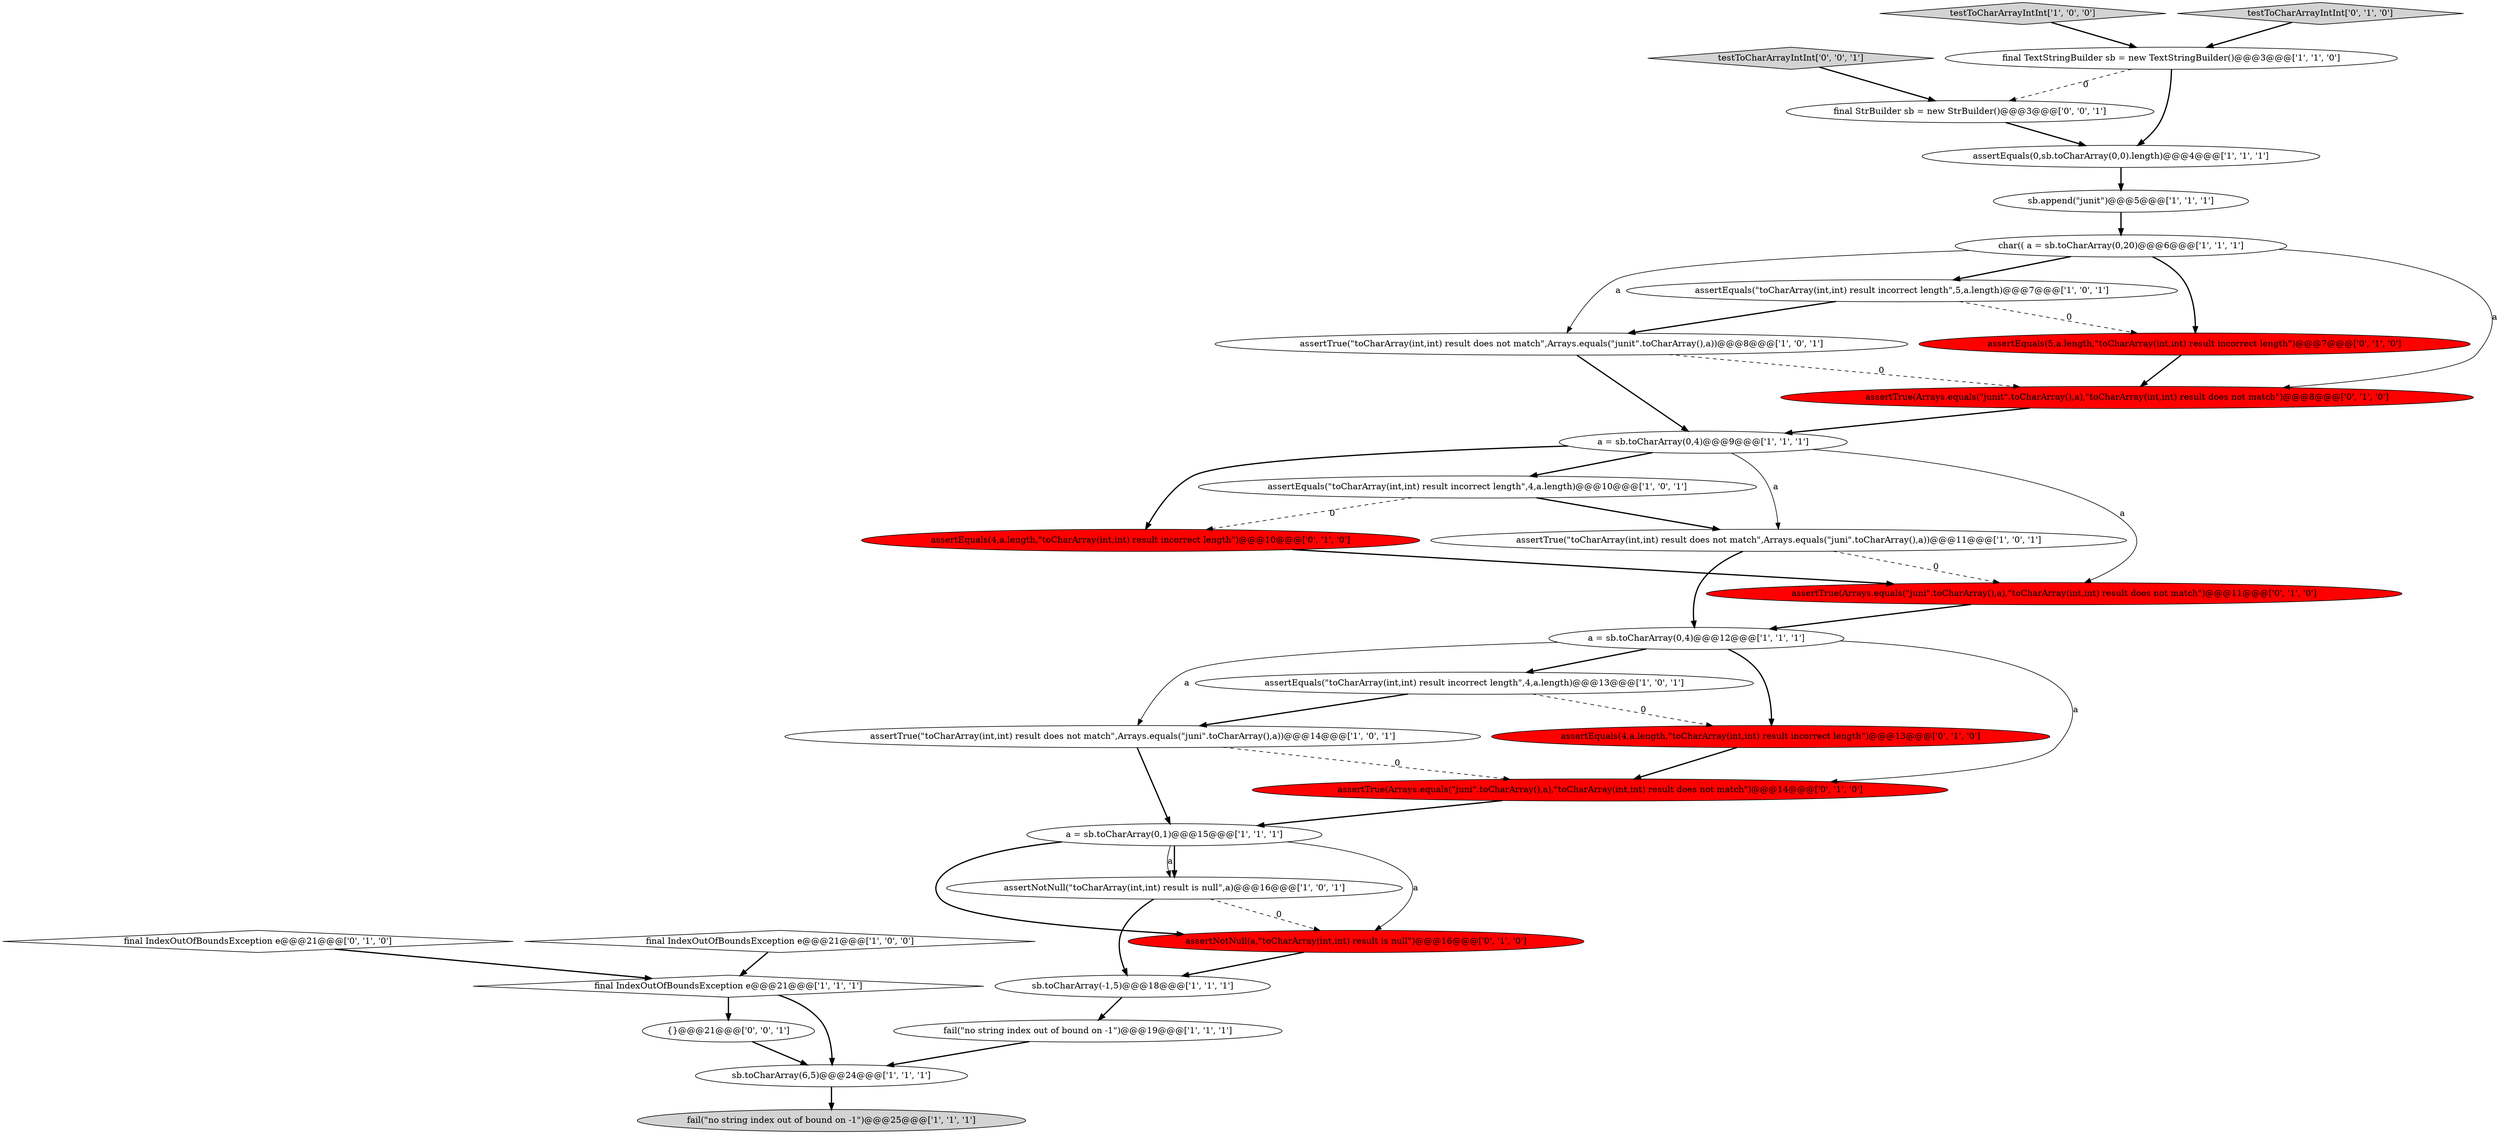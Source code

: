 digraph {
28 [style = filled, label = "assertTrue(Arrays.equals(\"junit\".toCharArray(),a),\"toCharArray(int,int) result does not match\")@@@8@@@['0', '1', '0']", fillcolor = red, shape = ellipse image = "AAA1AAABBB2BBB"];
30 [style = filled, label = "testToCharArrayIntInt['0', '0', '1']", fillcolor = lightgray, shape = diamond image = "AAA0AAABBB3BBB"];
22 [style = filled, label = "final IndexOutOfBoundsException e@@@21@@@['0', '1', '0']", fillcolor = white, shape = diamond image = "AAA0AAABBB2BBB"];
12 [style = filled, label = "a = sb.toCharArray(0,1)@@@15@@@['1', '1', '1']", fillcolor = white, shape = ellipse image = "AAA0AAABBB1BBB"];
7 [style = filled, label = "testToCharArrayIntInt['1', '0', '0']", fillcolor = lightgray, shape = diamond image = "AAA0AAABBB1BBB"];
0 [style = filled, label = "final IndexOutOfBoundsException e@@@21@@@['1', '0', '0']", fillcolor = white, shape = diamond image = "AAA0AAABBB1BBB"];
5 [style = filled, label = "char(( a = sb.toCharArray(0,20)@@@6@@@['1', '1', '1']", fillcolor = white, shape = ellipse image = "AAA0AAABBB1BBB"];
6 [style = filled, label = "assertEquals(\"toCharArray(int,int) result incorrect length\",4,a.length)@@@10@@@['1', '0', '1']", fillcolor = white, shape = ellipse image = "AAA0AAABBB1BBB"];
15 [style = filled, label = "sb.toCharArray(-1,5)@@@18@@@['1', '1', '1']", fillcolor = white, shape = ellipse image = "AAA0AAABBB1BBB"];
4 [style = filled, label = "assertTrue(\"toCharArray(int,int) result does not match\",Arrays.equals(\"juni\".toCharArray(),a))@@@11@@@['1', '0', '1']", fillcolor = white, shape = ellipse image = "AAA0AAABBB1BBB"];
20 [style = filled, label = "final IndexOutOfBoundsException e@@@21@@@['1', '1', '1']", fillcolor = white, shape = diamond image = "AAA0AAABBB1BBB"];
1 [style = filled, label = "a = sb.toCharArray(0,4)@@@12@@@['1', '1', '1']", fillcolor = white, shape = ellipse image = "AAA0AAABBB1BBB"];
8 [style = filled, label = "assertNotNull(\"toCharArray(int,int) result is null\",a)@@@16@@@['1', '0', '1']", fillcolor = white, shape = ellipse image = "AAA0AAABBB1BBB"];
14 [style = filled, label = "assertEquals(\"toCharArray(int,int) result incorrect length\",5,a.length)@@@7@@@['1', '0', '1']", fillcolor = white, shape = ellipse image = "AAA0AAABBB1BBB"];
32 [style = filled, label = "final StrBuilder sb = new StrBuilder()@@@3@@@['0', '0', '1']", fillcolor = white, shape = ellipse image = "AAA0AAABBB3BBB"];
18 [style = filled, label = "assertTrue(\"toCharArray(int,int) result does not match\",Arrays.equals(\"junit\".toCharArray(),a))@@@8@@@['1', '0', '1']", fillcolor = white, shape = ellipse image = "AAA0AAABBB1BBB"];
9 [style = filled, label = "final TextStringBuilder sb = new TextStringBuilder()@@@3@@@['1', '1', '0']", fillcolor = white, shape = ellipse image = "AAA0AAABBB1BBB"];
23 [style = filled, label = "assertTrue(Arrays.equals(\"juni\".toCharArray(),a),\"toCharArray(int,int) result does not match\")@@@14@@@['0', '1', '0']", fillcolor = red, shape = ellipse image = "AAA1AAABBB2BBB"];
21 [style = filled, label = "assertTrue(Arrays.equals(\"juni\".toCharArray(),a),\"toCharArray(int,int) result does not match\")@@@11@@@['0', '1', '0']", fillcolor = red, shape = ellipse image = "AAA1AAABBB2BBB"];
16 [style = filled, label = "assertTrue(\"toCharArray(int,int) result does not match\",Arrays.equals(\"juni\".toCharArray(),a))@@@14@@@['1', '0', '1']", fillcolor = white, shape = ellipse image = "AAA0AAABBB1BBB"];
27 [style = filled, label = "testToCharArrayIntInt['0', '1', '0']", fillcolor = lightgray, shape = diamond image = "AAA0AAABBB2BBB"];
29 [style = filled, label = "assertEquals(5,a.length,\"toCharArray(int,int) result incorrect length\")@@@7@@@['0', '1', '0']", fillcolor = red, shape = ellipse image = "AAA1AAABBB2BBB"];
24 [style = filled, label = "assertEquals(4,a.length,\"toCharArray(int,int) result incorrect length\")@@@10@@@['0', '1', '0']", fillcolor = red, shape = ellipse image = "AAA1AAABBB2BBB"];
10 [style = filled, label = "fail(\"no string index out of bound on -1\")@@@25@@@['1', '1', '1']", fillcolor = lightgray, shape = ellipse image = "AAA0AAABBB1BBB"];
25 [style = filled, label = "assertEquals(4,a.length,\"toCharArray(int,int) result incorrect length\")@@@13@@@['0', '1', '0']", fillcolor = red, shape = ellipse image = "AAA1AAABBB2BBB"];
13 [style = filled, label = "assertEquals(\"toCharArray(int,int) result incorrect length\",4,a.length)@@@13@@@['1', '0', '1']", fillcolor = white, shape = ellipse image = "AAA0AAABBB1BBB"];
17 [style = filled, label = "assertEquals(0,sb.toCharArray(0,0).length)@@@4@@@['1', '1', '1']", fillcolor = white, shape = ellipse image = "AAA0AAABBB1BBB"];
2 [style = filled, label = "fail(\"no string index out of bound on -1\")@@@19@@@['1', '1', '1']", fillcolor = white, shape = ellipse image = "AAA0AAABBB1BBB"];
3 [style = filled, label = "a = sb.toCharArray(0,4)@@@9@@@['1', '1', '1']", fillcolor = white, shape = ellipse image = "AAA0AAABBB1BBB"];
11 [style = filled, label = "sb.toCharArray(6,5)@@@24@@@['1', '1', '1']", fillcolor = white, shape = ellipse image = "AAA0AAABBB1BBB"];
19 [style = filled, label = "sb.append(\"junit\")@@@5@@@['1', '1', '1']", fillcolor = white, shape = ellipse image = "AAA0AAABBB1BBB"];
31 [style = filled, label = "{}@@@21@@@['0', '0', '1']", fillcolor = white, shape = ellipse image = "AAA0AAABBB3BBB"];
26 [style = filled, label = "assertNotNull(a,\"toCharArray(int,int) result is null\")@@@16@@@['0', '1', '0']", fillcolor = red, shape = ellipse image = "AAA1AAABBB2BBB"];
5->29 [style = bold, label=""];
1->23 [style = solid, label="a"];
18->3 [style = bold, label=""];
15->2 [style = bold, label=""];
8->15 [style = bold, label=""];
3->24 [style = bold, label=""];
25->23 [style = bold, label=""];
27->9 [style = bold, label=""];
3->6 [style = bold, label=""];
9->17 [style = bold, label=""];
30->32 [style = bold, label=""];
12->8 [style = solid, label="a"];
20->31 [style = bold, label=""];
16->23 [style = dashed, label="0"];
12->26 [style = bold, label=""];
5->14 [style = bold, label=""];
13->25 [style = dashed, label="0"];
4->21 [style = dashed, label="0"];
1->13 [style = bold, label=""];
17->19 [style = bold, label=""];
13->16 [style = bold, label=""];
31->11 [style = bold, label=""];
9->32 [style = dashed, label="0"];
29->28 [style = bold, label=""];
7->9 [style = bold, label=""];
19->5 [style = bold, label=""];
6->4 [style = bold, label=""];
12->26 [style = solid, label="a"];
22->20 [style = bold, label=""];
24->21 [style = bold, label=""];
11->10 [style = bold, label=""];
12->8 [style = bold, label=""];
6->24 [style = dashed, label="0"];
21->1 [style = bold, label=""];
26->15 [style = bold, label=""];
3->4 [style = solid, label="a"];
18->28 [style = dashed, label="0"];
14->18 [style = bold, label=""];
0->20 [style = bold, label=""];
4->1 [style = bold, label=""];
23->12 [style = bold, label=""];
28->3 [style = bold, label=""];
5->28 [style = solid, label="a"];
5->18 [style = solid, label="a"];
14->29 [style = dashed, label="0"];
16->12 [style = bold, label=""];
1->25 [style = bold, label=""];
2->11 [style = bold, label=""];
32->17 [style = bold, label=""];
3->21 [style = solid, label="a"];
1->16 [style = solid, label="a"];
20->11 [style = bold, label=""];
8->26 [style = dashed, label="0"];
}
